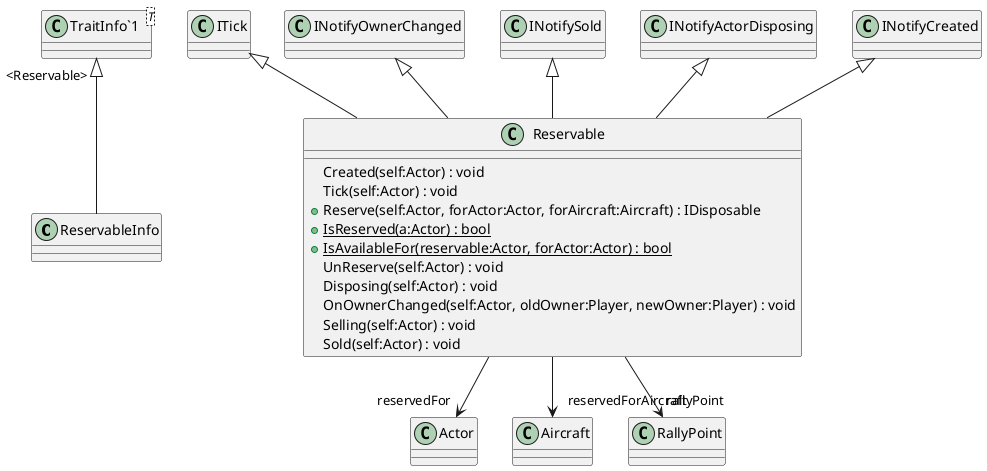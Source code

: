 @startuml
class ReservableInfo {
}
class Reservable {
    Created(self:Actor) : void
    Tick(self:Actor) : void
    + Reserve(self:Actor, forActor:Actor, forAircraft:Aircraft) : IDisposable
    + {static} IsReserved(a:Actor) : bool
    + {static} IsAvailableFor(reservable:Actor, forActor:Actor) : bool
    UnReserve(self:Actor) : void
    Disposing(self:Actor) : void
    OnOwnerChanged(self:Actor, oldOwner:Player, newOwner:Player) : void
    Selling(self:Actor) : void
    Sold(self:Actor) : void
}
class "TraitInfo`1"<T> {
}
"TraitInfo`1" "<Reservable>" <|-- ReservableInfo
ITick <|-- Reservable
INotifyOwnerChanged <|-- Reservable
INotifySold <|-- Reservable
INotifyActorDisposing <|-- Reservable
INotifyCreated <|-- Reservable
Reservable --> "reservedFor" Actor
Reservable --> "reservedForAircraft" Aircraft
Reservable --> "rallyPoint" RallyPoint
@enduml
